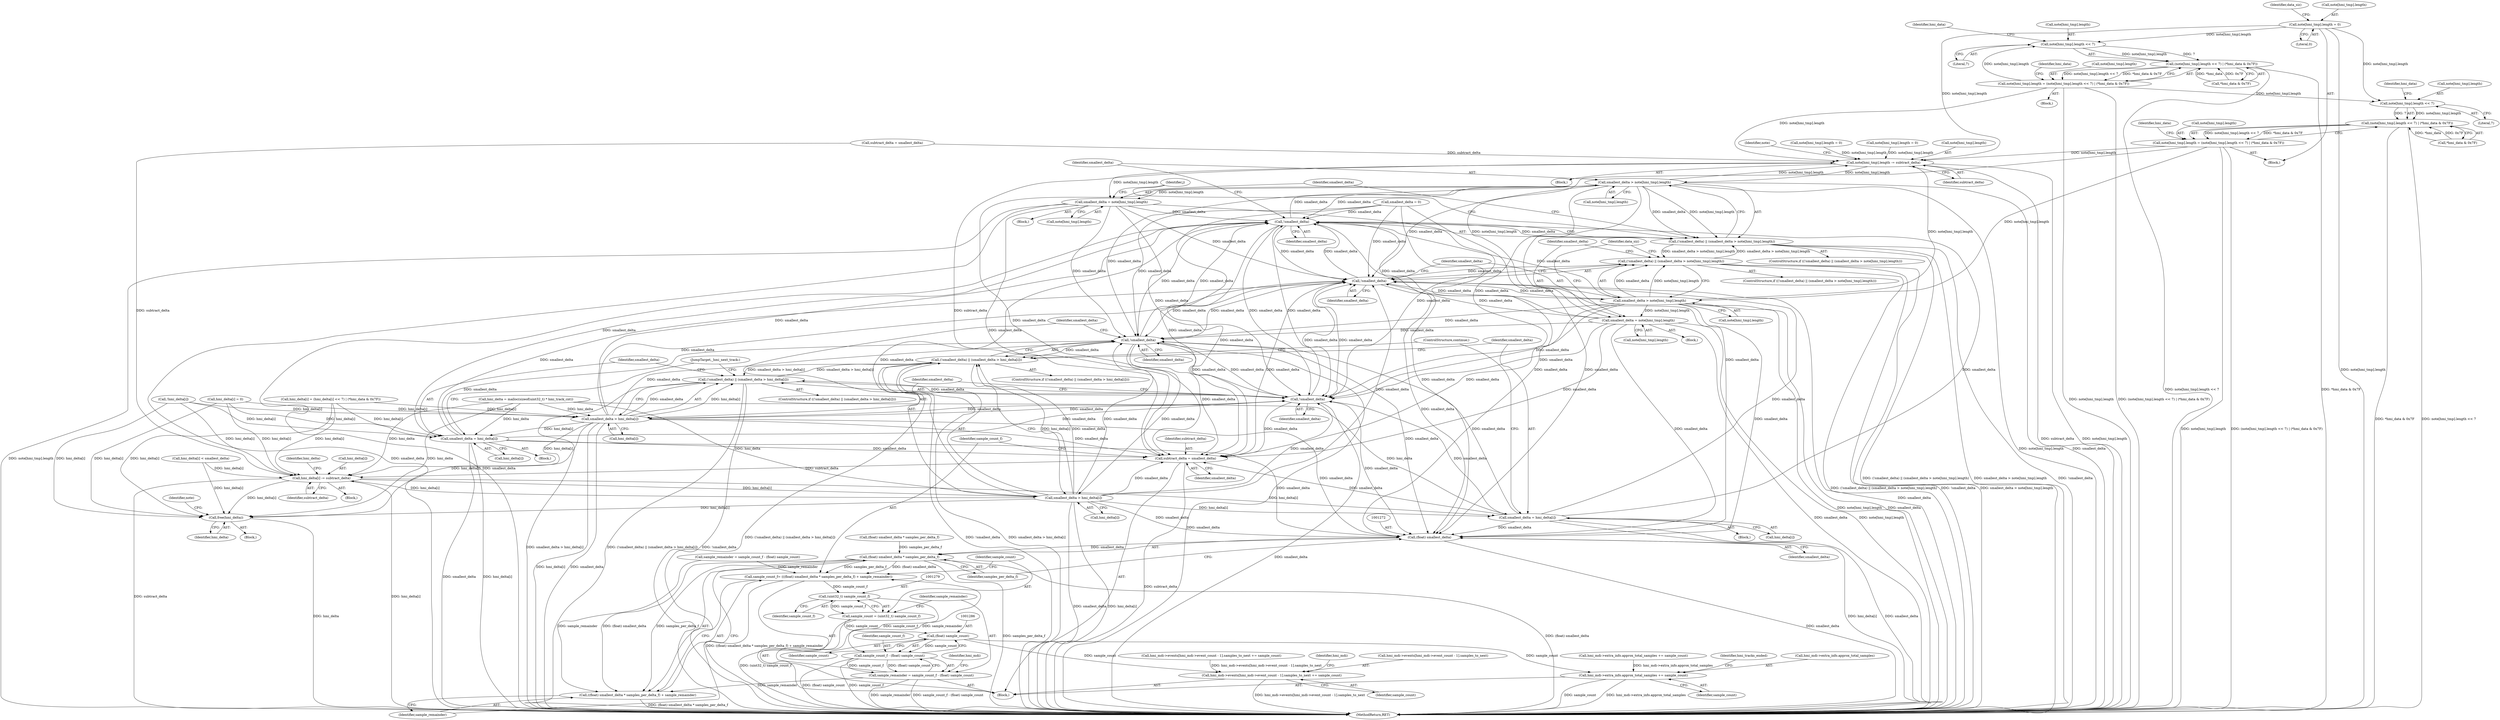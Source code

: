 digraph "0_wildmidi_660b513d99bced8783a4a5984ac2f742c74ebbdd@array" {
"1001028" [label="(Call,note[hmi_tmp].length = 0)"];
"1000668" [label="(Call,note[hmi_tmp].length -= subtract_delta)"];
"1000686" [label="(Call,smallest_delta > note[hmi_tmp].length)"];
"1000684" [label="(Call,!smallest_delta)"];
"1000683" [label="(Call,(!smallest_delta) || (smallest_delta > note[hmi_tmp].length))"];
"1001124" [label="(Call,(!smallest_delta) || (smallest_delta > note[hmi_tmp].length))"];
"1000729" [label="(Call,!smallest_delta)"];
"1000728" [label="(Call,(!smallest_delta) || (smallest_delta > hmi_delta[i]))"];
"1001244" [label="(Call,(!smallest_delta) || (smallest_delta > hmi_delta[i]))"];
"1000731" [label="(Call,smallest_delta > hmi_delta[i])"];
"1000717" [label="(Call,hmi_delta[i] -= subtract_delta)"];
"1000737" [label="(Call,smallest_delta = hmi_delta[i])"];
"1001125" [label="(Call,!smallest_delta)"];
"1001127" [label="(Call,smallest_delta > note[hmi_tmp].length)"];
"1001135" [label="(Call,smallest_delta = note[hmi_tmp].length)"];
"1001245" [label="(Call,!smallest_delta)"];
"1001247" [label="(Call,smallest_delta > hmi_delta[i])"];
"1001253" [label="(Call,smallest_delta = hmi_delta[i])"];
"1001264" [label="(Call,subtract_delta = smallest_delta)"];
"1001271" [label="(Call,(float) smallest_delta)"];
"1001270" [label="(Call,(float) smallest_delta * samples_per_delta_f)"];
"1001267" [label="(Call,sample_count_f= (((float) smallest_delta * samples_per_delta_f) + sample_remainder))"];
"1001278" [label="(Call,(uint32_t) sample_count_f)"];
"1001276" [label="(Call,sample_count = (uint32_t) sample_count_f)"];
"1001285" [label="(Call,(float) sample_count)"];
"1001283" [label="(Call,sample_count_f - (float) sample_count)"];
"1001281" [label="(Call,sample_remainder = sample_count_f - (float) sample_count)"];
"1001269" [label="(Call,((float) smallest_delta * samples_per_delta_f) + sample_remainder)"];
"1001288" [label="(Call,hmi_mdi->events[hmi_mdi->event_count - 1].samples_to_next += sample_count)"];
"1001301" [label="(Call,hmi_mdi->extra_info.approx_total_samples += sample_count)"];
"1001365" [label="(Call,free(hmi_delta))"];
"1000694" [label="(Call,smallest_delta = note[hmi_tmp].length)"];
"1001056" [label="(Call,note[hmi_tmp].length << 7)"];
"1001055" [label="(Call,(note[hmi_tmp].length << 7) | (*hmi_data & 0x7F))"];
"1001049" [label="(Call,note[hmi_tmp].length = (note[hmi_tmp].length << 7) | (*hmi_data & 0x7F))"];
"1001097" [label="(Call,note[hmi_tmp].length << 7)"];
"1001096" [label="(Call,(note[hmi_tmp].length << 7) | (*hmi_data & 0x7F))"];
"1001090" [label="(Call,note[hmi_tmp].length = (note[hmi_tmp].length << 7) | (*hmi_data & 0x7F))"];
"1001252" [label="(Block,)"];
"1001281" [label="(Call,sample_remainder = sample_count_f - (float) sample_count)"];
"1000739" [label="(Call,hmi_delta[i])"];
"1000730" [label="(Identifier,smallest_delta)"];
"1000668" [label="(Call,note[hmi_tmp].length -= subtract_delta)"];
"1001134" [label="(Block,)"];
"1001304" [label="(Identifier,hmi_mdi)"];
"1001068" [label="(Identifier,hmi_data)"];
"1001180" [label="(Call,hmi_delta[i] = (hmi_delta[i] << 7) | (*hmi_data & 0x7F))"];
"1001300" [label="(Identifier,sample_count)"];
"1000667" [label="(Block,)"];
"1000736" [label="(Block,)"];
"1001274" [label="(Identifier,samples_per_delta_f)"];
"1001056" [label="(Call,note[hmi_tmp].length << 7)"];
"1000625" [label="(Block,)"];
"1000687" [label="(Identifier,smallest_delta)"];
"1001098" [label="(Call,note[hmi_tmp].length)"];
"1001109" [label="(Identifier,hmi_data)"];
"1001246" [label="(Identifier,smallest_delta)"];
"1001292" [label="(Identifier,hmi_mdi)"];
"1001243" [label="(ControlStructure,if ((!smallest_delta) || (smallest_delta > hmi_delta[i])))"];
"1000614" [label="(Call,hmi_mdi->extra_info.approx_total_samples += sample_count)"];
"1001090" [label="(Call,note[hmi_tmp].length = (note[hmi_tmp].length << 7) | (*hmi_data & 0x7F))"];
"1000525" [label="(Call,hmi_delta[i] < smallest_delta)"];
"1001127" [label="(Call,smallest_delta > note[hmi_tmp].length)"];
"1001037" [label="(Identifier,data_siz)"];
"1001247" [label="(Call,smallest_delta > hmi_delta[i])"];
"1000718" [label="(Call,hmi_delta[i])"];
"1001050" [label="(Call,note[hmi_tmp].length)"];
"1001254" [label="(Identifier,smallest_delta)"];
"1001044" [label="(Block,)"];
"1001275" [label="(Identifier,sample_remainder)"];
"1001288" [label="(Call,hmi_mdi->events[hmi_mdi->event_count - 1].samples_to_next += sample_count)"];
"1001103" [label="(Literal,7)"];
"1000733" [label="(Call,hmi_delta[i])"];
"1001289" [label="(Call,hmi_mdi->events[hmi_mdi->event_count - 1].samples_to_next)"];
"1000731" [label="(Call,smallest_delta > hmi_delta[i])"];
"1001034" [label="(Literal,0)"];
"1001028" [label="(Call,note[hmi_tmp].length = 0)"];
"1000732" [label="(Identifier,smallest_delta)"];
"1001267" [label="(Call,sample_count_f= (((float) smallest_delta * samples_per_delta_f) + sample_remainder))"];
"1000682" [label="(ControlStructure,if ((!smallest_delta) || (smallest_delta > note[hmi_tmp].length)))"];
"1000717" [label="(Call,hmi_delta[i] -= subtract_delta)"];
"1001239" [label="(Call,!hmi_delta[i])"];
"1000737" [label="(Call,smallest_delta = hmi_delta[i])"];
"1001168" [label="(Identifier,data_siz)"];
"1001282" [label="(Identifier,sample_remainder)"];
"1001104" [label="(Call,*hmi_data & 0x7F)"];
"1001287" [label="(Identifier,sample_count)"];
"1001284" [label="(Identifier,sample_count_f)"];
"1001280" [label="(Identifier,sample_count_f)"];
"1000104" [label="(Block,)"];
"1001124" [label="(Call,(!smallest_delta) || (smallest_delta > note[hmi_tmp].length))"];
"1001283" [label="(Call,sample_count_f - (float) sample_count)"];
"1001264" [label="(Call,subtract_delta = smallest_delta)"];
"1000696" [label="(Call,note[hmi_tmp].length)"];
"1000729" [label="(Call,!smallest_delta)"];
"1001381" [label="(MethodReturn,RET)"];
"1001301" [label="(Call,hmi_mdi->extra_info.approx_total_samples += sample_count)"];
"1000983" [label="(Block,)"];
"1000695" [label="(Identifier,smallest_delta)"];
"1001055" [label="(Call,(note[hmi_tmp].length << 7) | (*hmi_data & 0x7F))"];
"1001065" [label="(Identifier,hmi_data)"];
"1001268" [label="(Identifier,sample_count_f)"];
"1000601" [label="(Call,hmi_mdi->events[hmi_mdi->event_count - 1].samples_to_next += sample_count)"];
"1000694" [label="(Call,smallest_delta = note[hmi_tmp].length)"];
"1000688" [label="(Call,note[hmi_tmp].length)"];
"1000693" [label="(Block,)"];
"1001248" [label="(Identifier,smallest_delta)"];
"1001368" [label="(Identifier,note)"];
"1000678" [label="(Identifier,note)"];
"1000932" [label="(Call,note[hmi_tmp].length = 0)"];
"1000738" [label="(Identifier,smallest_delta)"];
"1000721" [label="(Identifier,subtract_delta)"];
"1000577" [label="(Call,subtract_delta = smallest_delta)"];
"1001128" [label="(Identifier,smallest_delta)"];
"1001137" [label="(Call,note[hmi_tmp].length)"];
"1001253" [label="(Call,smallest_delta = hmi_delta[i])"];
"1001266" [label="(Identifier,smallest_delta)"];
"1001126" [label="(Identifier,smallest_delta)"];
"1000583" [label="(Call,(float) smallest_delta * samples_per_delta_f)"];
"1001135" [label="(Call,smallest_delta = note[hmi_tmp].length)"];
"1000727" [label="(ControlStructure,if ((!smallest_delta) || (smallest_delta > hmi_delta[i])))"];
"1001062" [label="(Literal,7)"];
"1001029" [label="(Call,note[hmi_tmp].length)"];
"1000563" [label="(Call,note[hmi_tmp].length = 0)"];
"1001123" [label="(ControlStructure,if ((!smallest_delta) || (smallest_delta > note[hmi_tmp].length)))"];
"1001063" [label="(Call,*hmi_data & 0x7F)"];
"1001277" [label="(Identifier,sample_count)"];
"1001245" [label="(Call,!smallest_delta)"];
"1001366" [label="(Identifier,hmi_delta)"];
"1001106" [label="(Identifier,hmi_data)"];
"1000674" [label="(Identifier,subtract_delta)"];
"1001270" [label="(Call,(float) smallest_delta * samples_per_delta_f)"];
"1000752" [label="(Call,hmi_delta[i] = 0)"];
"1000716" [label="(Block,)"];
"1000286" [label="(Call,hmi_delta = malloc(sizeof(uint32_t) * hmi_track_cnt))"];
"1001365" [label="(Call,free(hmi_delta))"];
"1001249" [label="(Call,hmi_delta[i])"];
"1000623" [label="(Identifier,hmi_tracks_ended)"];
"1000728" [label="(Call,(!smallest_delta) || (smallest_delta > hmi_delta[i]))"];
"1000683" [label="(Call,(!smallest_delta) || (smallest_delta > note[hmi_tmp].length))"];
"1001285" [label="(Call,(float) sample_count)"];
"1001265" [label="(Identifier,subtract_delta)"];
"1001302" [label="(Call,hmi_mdi->extra_info.approx_total_samples)"];
"1001276" [label="(Call,sample_count = (uint32_t) sample_count_f)"];
"1001271" [label="(Call,(float) smallest_delta)"];
"1001278" [label="(Call,(uint32_t) sample_count_f)"];
"1001091" [label="(Call,note[hmi_tmp].length)"];
"1001125" [label="(Call,!smallest_delta)"];
"1001258" [label="(JumpTarget,_hmi_next_track:)"];
"1001096" [label="(Call,(note[hmi_tmp].length << 7) | (*hmi_data & 0x7F))"];
"1000686" [label="(Call,smallest_delta > note[hmi_tmp].length)"];
"1001097" [label="(Call,note[hmi_tmp].length << 7)"];
"1001049" [label="(Call,note[hmi_tmp].length = (note[hmi_tmp].length << 7) | (*hmi_data & 0x7F))"];
"1001307" [label="(Identifier,sample_count)"];
"1000685" [label="(Identifier,smallest_delta)"];
"1000684" [label="(Call,!smallest_delta)"];
"1000594" [label="(Call,sample_remainder = sample_count_f - (float) sample_count)"];
"1001273" [label="(Identifier,smallest_delta)"];
"1001129" [label="(Call,note[hmi_tmp].length)"];
"1000669" [label="(Call,note[hmi_tmp].length)"];
"1000724" [label="(Identifier,hmi_delta)"];
"1001136" [label="(Identifier,smallest_delta)"];
"1001057" [label="(Call,note[hmi_tmp].length)"];
"1000742" [label="(ControlStructure,continue;)"];
"1000626" [label="(Call,smallest_delta = 0)"];
"1001255" [label="(Call,hmi_delta[i])"];
"1001269" [label="(Call,((float) smallest_delta * samples_per_delta_f) + sample_remainder)"];
"1001244" [label="(Call,(!smallest_delta) || (smallest_delta > hmi_delta[i]))"];
"1000652" [label="(Identifier,j)"];
"1001028" -> "1000983"  [label="AST: "];
"1001028" -> "1001034"  [label="CFG: "];
"1001029" -> "1001028"  [label="AST: "];
"1001034" -> "1001028"  [label="AST: "];
"1001037" -> "1001028"  [label="CFG: "];
"1001028" -> "1001381"  [label="DDG: note[hmi_tmp].length"];
"1001028" -> "1000668"  [label="DDG: note[hmi_tmp].length"];
"1001028" -> "1001056"  [label="DDG: note[hmi_tmp].length"];
"1001028" -> "1001097"  [label="DDG: note[hmi_tmp].length"];
"1000668" -> "1000667"  [label="AST: "];
"1000668" -> "1000674"  [label="CFG: "];
"1000669" -> "1000668"  [label="AST: "];
"1000674" -> "1000668"  [label="AST: "];
"1000678" -> "1000668"  [label="CFG: "];
"1000668" -> "1001381"  [label="DDG: subtract_delta"];
"1000668" -> "1001381"  [label="DDG: note[hmi_tmp].length"];
"1001264" -> "1000668"  [label="DDG: subtract_delta"];
"1000577" -> "1000668"  [label="DDG: subtract_delta"];
"1001127" -> "1000668"  [label="DDG: note[hmi_tmp].length"];
"1001049" -> "1000668"  [label="DDG: note[hmi_tmp].length"];
"1001090" -> "1000668"  [label="DDG: note[hmi_tmp].length"];
"1000932" -> "1000668"  [label="DDG: note[hmi_tmp].length"];
"1000563" -> "1000668"  [label="DDG: note[hmi_tmp].length"];
"1000686" -> "1000668"  [label="DDG: note[hmi_tmp].length"];
"1000668" -> "1000686"  [label="DDG: note[hmi_tmp].length"];
"1000668" -> "1000694"  [label="DDG: note[hmi_tmp].length"];
"1000686" -> "1000683"  [label="AST: "];
"1000686" -> "1000688"  [label="CFG: "];
"1000687" -> "1000686"  [label="AST: "];
"1000688" -> "1000686"  [label="AST: "];
"1000683" -> "1000686"  [label="CFG: "];
"1000686" -> "1001381"  [label="DDG: smallest_delta"];
"1000686" -> "1001381"  [label="DDG: note[hmi_tmp].length"];
"1000686" -> "1000684"  [label="DDG: smallest_delta"];
"1000686" -> "1000683"  [label="DDG: smallest_delta"];
"1000686" -> "1000683"  [label="DDG: note[hmi_tmp].length"];
"1000684" -> "1000686"  [label="DDG: smallest_delta"];
"1000686" -> "1000694"  [label="DDG: note[hmi_tmp].length"];
"1000686" -> "1000729"  [label="DDG: smallest_delta"];
"1000686" -> "1001125"  [label="DDG: smallest_delta"];
"1000686" -> "1001245"  [label="DDG: smallest_delta"];
"1000686" -> "1001264"  [label="DDG: smallest_delta"];
"1000686" -> "1001271"  [label="DDG: smallest_delta"];
"1000684" -> "1000683"  [label="AST: "];
"1000684" -> "1000685"  [label="CFG: "];
"1000685" -> "1000684"  [label="AST: "];
"1000687" -> "1000684"  [label="CFG: "];
"1000683" -> "1000684"  [label="CFG: "];
"1000684" -> "1001381"  [label="DDG: smallest_delta"];
"1000684" -> "1000683"  [label="DDG: smallest_delta"];
"1001127" -> "1000684"  [label="DDG: smallest_delta"];
"1000626" -> "1000684"  [label="DDG: smallest_delta"];
"1001253" -> "1000684"  [label="DDG: smallest_delta"];
"1001245" -> "1000684"  [label="DDG: smallest_delta"];
"1001125" -> "1000684"  [label="DDG: smallest_delta"];
"1001135" -> "1000684"  [label="DDG: smallest_delta"];
"1001247" -> "1000684"  [label="DDG: smallest_delta"];
"1000731" -> "1000684"  [label="DDG: smallest_delta"];
"1000729" -> "1000684"  [label="DDG: smallest_delta"];
"1000694" -> "1000684"  [label="DDG: smallest_delta"];
"1000737" -> "1000684"  [label="DDG: smallest_delta"];
"1000684" -> "1000729"  [label="DDG: smallest_delta"];
"1000684" -> "1001125"  [label="DDG: smallest_delta"];
"1000684" -> "1001245"  [label="DDG: smallest_delta"];
"1000684" -> "1001264"  [label="DDG: smallest_delta"];
"1000684" -> "1001271"  [label="DDG: smallest_delta"];
"1000683" -> "1000682"  [label="AST: "];
"1000695" -> "1000683"  [label="CFG: "];
"1000652" -> "1000683"  [label="CFG: "];
"1000683" -> "1001381"  [label="DDG: !smallest_delta"];
"1000683" -> "1001381"  [label="DDG: (!smallest_delta) || (smallest_delta > note[hmi_tmp].length)"];
"1000683" -> "1001381"  [label="DDG: smallest_delta > note[hmi_tmp].length"];
"1001124" -> "1000683"  [label="DDG: smallest_delta > note[hmi_tmp].length"];
"1000683" -> "1001124"  [label="DDG: smallest_delta > note[hmi_tmp].length"];
"1001124" -> "1001123"  [label="AST: "];
"1001124" -> "1001125"  [label="CFG: "];
"1001124" -> "1001127"  [label="CFG: "];
"1001125" -> "1001124"  [label="AST: "];
"1001127" -> "1001124"  [label="AST: "];
"1001136" -> "1001124"  [label="CFG: "];
"1001168" -> "1001124"  [label="CFG: "];
"1001124" -> "1001381"  [label="DDG: smallest_delta > note[hmi_tmp].length"];
"1001124" -> "1001381"  [label="DDG: (!smallest_delta) || (smallest_delta > note[hmi_tmp].length)"];
"1001124" -> "1001381"  [label="DDG: !smallest_delta"];
"1001125" -> "1001124"  [label="DDG: smallest_delta"];
"1001127" -> "1001124"  [label="DDG: smallest_delta"];
"1001127" -> "1001124"  [label="DDG: note[hmi_tmp].length"];
"1000729" -> "1000728"  [label="AST: "];
"1000729" -> "1000730"  [label="CFG: "];
"1000730" -> "1000729"  [label="AST: "];
"1000732" -> "1000729"  [label="CFG: "];
"1000728" -> "1000729"  [label="CFG: "];
"1000729" -> "1001381"  [label="DDG: smallest_delta"];
"1000729" -> "1000728"  [label="DDG: smallest_delta"];
"1001127" -> "1000729"  [label="DDG: smallest_delta"];
"1000626" -> "1000729"  [label="DDG: smallest_delta"];
"1001253" -> "1000729"  [label="DDG: smallest_delta"];
"1001245" -> "1000729"  [label="DDG: smallest_delta"];
"1001125" -> "1000729"  [label="DDG: smallest_delta"];
"1001135" -> "1000729"  [label="DDG: smallest_delta"];
"1001247" -> "1000729"  [label="DDG: smallest_delta"];
"1000731" -> "1000729"  [label="DDG: smallest_delta"];
"1000694" -> "1000729"  [label="DDG: smallest_delta"];
"1000737" -> "1000729"  [label="DDG: smallest_delta"];
"1000729" -> "1000731"  [label="DDG: smallest_delta"];
"1000729" -> "1001125"  [label="DDG: smallest_delta"];
"1000729" -> "1001245"  [label="DDG: smallest_delta"];
"1000729" -> "1001264"  [label="DDG: smallest_delta"];
"1000729" -> "1001271"  [label="DDG: smallest_delta"];
"1000728" -> "1000727"  [label="AST: "];
"1000728" -> "1000731"  [label="CFG: "];
"1000731" -> "1000728"  [label="AST: "];
"1000738" -> "1000728"  [label="CFG: "];
"1000742" -> "1000728"  [label="CFG: "];
"1000728" -> "1001381"  [label="DDG: !smallest_delta"];
"1000728" -> "1001381"  [label="DDG: smallest_delta > hmi_delta[i]"];
"1000728" -> "1001381"  [label="DDG: (!smallest_delta) || (smallest_delta > hmi_delta[i])"];
"1001244" -> "1000728"  [label="DDG: smallest_delta > hmi_delta[i]"];
"1000731" -> "1000728"  [label="DDG: smallest_delta"];
"1000731" -> "1000728"  [label="DDG: hmi_delta[i]"];
"1000728" -> "1001244"  [label="DDG: smallest_delta > hmi_delta[i]"];
"1001244" -> "1001243"  [label="AST: "];
"1001244" -> "1001245"  [label="CFG: "];
"1001244" -> "1001247"  [label="CFG: "];
"1001245" -> "1001244"  [label="AST: "];
"1001247" -> "1001244"  [label="AST: "];
"1001254" -> "1001244"  [label="CFG: "];
"1001258" -> "1001244"  [label="CFG: "];
"1001244" -> "1001381"  [label="DDG: smallest_delta > hmi_delta[i]"];
"1001244" -> "1001381"  [label="DDG: (!smallest_delta) || (smallest_delta > hmi_delta[i])"];
"1001244" -> "1001381"  [label="DDG: !smallest_delta"];
"1001245" -> "1001244"  [label="DDG: smallest_delta"];
"1001247" -> "1001244"  [label="DDG: smallest_delta"];
"1001247" -> "1001244"  [label="DDG: hmi_delta[i]"];
"1000731" -> "1000733"  [label="CFG: "];
"1000732" -> "1000731"  [label="AST: "];
"1000733" -> "1000731"  [label="AST: "];
"1000731" -> "1001381"  [label="DDG: smallest_delta"];
"1000731" -> "1001381"  [label="DDG: hmi_delta[i]"];
"1000731" -> "1000717"  [label="DDG: hmi_delta[i]"];
"1000286" -> "1000731"  [label="DDG: hmi_delta"];
"1000717" -> "1000731"  [label="DDG: hmi_delta[i]"];
"1000731" -> "1000737"  [label="DDG: hmi_delta[i]"];
"1000731" -> "1001125"  [label="DDG: smallest_delta"];
"1000731" -> "1001245"  [label="DDG: smallest_delta"];
"1000731" -> "1001264"  [label="DDG: smallest_delta"];
"1000731" -> "1001271"  [label="DDG: smallest_delta"];
"1000731" -> "1001365"  [label="DDG: hmi_delta[i]"];
"1000717" -> "1000716"  [label="AST: "];
"1000717" -> "1000721"  [label="CFG: "];
"1000718" -> "1000717"  [label="AST: "];
"1000721" -> "1000717"  [label="AST: "];
"1000724" -> "1000717"  [label="CFG: "];
"1000717" -> "1001381"  [label="DDG: subtract_delta"];
"1000717" -> "1001381"  [label="DDG: hmi_delta[i]"];
"1001264" -> "1000717"  [label="DDG: subtract_delta"];
"1000577" -> "1000717"  [label="DDG: subtract_delta"];
"1000286" -> "1000717"  [label="DDG: hmi_delta"];
"1001180" -> "1000717"  [label="DDG: hmi_delta[i]"];
"1000752" -> "1000717"  [label="DDG: hmi_delta[i]"];
"1000525" -> "1000717"  [label="DDG: hmi_delta[i]"];
"1001247" -> "1000717"  [label="DDG: hmi_delta[i]"];
"1001239" -> "1000717"  [label="DDG: hmi_delta[i]"];
"1000717" -> "1000737"  [label="DDG: hmi_delta[i]"];
"1000717" -> "1001365"  [label="DDG: hmi_delta[i]"];
"1000737" -> "1000736"  [label="AST: "];
"1000737" -> "1000739"  [label="CFG: "];
"1000738" -> "1000737"  [label="AST: "];
"1000739" -> "1000737"  [label="AST: "];
"1000742" -> "1000737"  [label="CFG: "];
"1000737" -> "1001381"  [label="DDG: hmi_delta[i]"];
"1000737" -> "1001381"  [label="DDG: smallest_delta"];
"1000286" -> "1000737"  [label="DDG: hmi_delta"];
"1000737" -> "1001125"  [label="DDG: smallest_delta"];
"1000737" -> "1001245"  [label="DDG: smallest_delta"];
"1000737" -> "1001264"  [label="DDG: smallest_delta"];
"1000737" -> "1001271"  [label="DDG: smallest_delta"];
"1001125" -> "1001126"  [label="CFG: "];
"1001126" -> "1001125"  [label="AST: "];
"1001128" -> "1001125"  [label="CFG: "];
"1001125" -> "1001381"  [label="DDG: smallest_delta"];
"1001127" -> "1001125"  [label="DDG: smallest_delta"];
"1000626" -> "1001125"  [label="DDG: smallest_delta"];
"1001253" -> "1001125"  [label="DDG: smallest_delta"];
"1001245" -> "1001125"  [label="DDG: smallest_delta"];
"1001135" -> "1001125"  [label="DDG: smallest_delta"];
"1001247" -> "1001125"  [label="DDG: smallest_delta"];
"1000694" -> "1001125"  [label="DDG: smallest_delta"];
"1001125" -> "1001127"  [label="DDG: smallest_delta"];
"1001125" -> "1001245"  [label="DDG: smallest_delta"];
"1001125" -> "1001264"  [label="DDG: smallest_delta"];
"1001125" -> "1001271"  [label="DDG: smallest_delta"];
"1001127" -> "1001129"  [label="CFG: "];
"1001128" -> "1001127"  [label="AST: "];
"1001129" -> "1001127"  [label="AST: "];
"1001127" -> "1001381"  [label="DDG: note[hmi_tmp].length"];
"1001127" -> "1001381"  [label="DDG: smallest_delta"];
"1001090" -> "1001127"  [label="DDG: note[hmi_tmp].length"];
"1001127" -> "1001135"  [label="DDG: note[hmi_tmp].length"];
"1001127" -> "1001245"  [label="DDG: smallest_delta"];
"1001127" -> "1001264"  [label="DDG: smallest_delta"];
"1001127" -> "1001271"  [label="DDG: smallest_delta"];
"1001135" -> "1001134"  [label="AST: "];
"1001135" -> "1001137"  [label="CFG: "];
"1001136" -> "1001135"  [label="AST: "];
"1001137" -> "1001135"  [label="AST: "];
"1001168" -> "1001135"  [label="CFG: "];
"1001135" -> "1001381"  [label="DDG: note[hmi_tmp].length"];
"1001135" -> "1001381"  [label="DDG: smallest_delta"];
"1001090" -> "1001135"  [label="DDG: note[hmi_tmp].length"];
"1001135" -> "1001245"  [label="DDG: smallest_delta"];
"1001135" -> "1001264"  [label="DDG: smallest_delta"];
"1001135" -> "1001271"  [label="DDG: smallest_delta"];
"1001245" -> "1001246"  [label="CFG: "];
"1001246" -> "1001245"  [label="AST: "];
"1001248" -> "1001245"  [label="CFG: "];
"1001245" -> "1001381"  [label="DDG: smallest_delta"];
"1000626" -> "1001245"  [label="DDG: smallest_delta"];
"1001253" -> "1001245"  [label="DDG: smallest_delta"];
"1001247" -> "1001245"  [label="DDG: smallest_delta"];
"1000694" -> "1001245"  [label="DDG: smallest_delta"];
"1001245" -> "1001247"  [label="DDG: smallest_delta"];
"1001245" -> "1001264"  [label="DDG: smallest_delta"];
"1001245" -> "1001271"  [label="DDG: smallest_delta"];
"1001247" -> "1001249"  [label="CFG: "];
"1001248" -> "1001247"  [label="AST: "];
"1001249" -> "1001247"  [label="AST: "];
"1001247" -> "1001381"  [label="DDG: hmi_delta[i]"];
"1001247" -> "1001381"  [label="DDG: smallest_delta"];
"1000286" -> "1001247"  [label="DDG: hmi_delta"];
"1001180" -> "1001247"  [label="DDG: hmi_delta[i]"];
"1000752" -> "1001247"  [label="DDG: hmi_delta[i]"];
"1001239" -> "1001247"  [label="DDG: hmi_delta[i]"];
"1001247" -> "1001253"  [label="DDG: hmi_delta[i]"];
"1001247" -> "1001264"  [label="DDG: smallest_delta"];
"1001247" -> "1001271"  [label="DDG: smallest_delta"];
"1001247" -> "1001365"  [label="DDG: hmi_delta[i]"];
"1001253" -> "1001252"  [label="AST: "];
"1001253" -> "1001255"  [label="CFG: "];
"1001254" -> "1001253"  [label="AST: "];
"1001255" -> "1001253"  [label="AST: "];
"1001258" -> "1001253"  [label="CFG: "];
"1001253" -> "1001381"  [label="DDG: smallest_delta"];
"1001253" -> "1001381"  [label="DDG: hmi_delta[i]"];
"1000286" -> "1001253"  [label="DDG: hmi_delta"];
"1001180" -> "1001253"  [label="DDG: hmi_delta[i]"];
"1000752" -> "1001253"  [label="DDG: hmi_delta[i]"];
"1001239" -> "1001253"  [label="DDG: hmi_delta[i]"];
"1001253" -> "1001264"  [label="DDG: smallest_delta"];
"1001253" -> "1001271"  [label="DDG: smallest_delta"];
"1001264" -> "1000625"  [label="AST: "];
"1001264" -> "1001266"  [label="CFG: "];
"1001265" -> "1001264"  [label="AST: "];
"1001266" -> "1001264"  [label="AST: "];
"1001268" -> "1001264"  [label="CFG: "];
"1001264" -> "1001381"  [label="DDG: subtract_delta"];
"1000626" -> "1001264"  [label="DDG: smallest_delta"];
"1000694" -> "1001264"  [label="DDG: smallest_delta"];
"1001271" -> "1001270"  [label="AST: "];
"1001271" -> "1001273"  [label="CFG: "];
"1001272" -> "1001271"  [label="AST: "];
"1001273" -> "1001271"  [label="AST: "];
"1001274" -> "1001271"  [label="CFG: "];
"1001271" -> "1001381"  [label="DDG: smallest_delta"];
"1001271" -> "1001270"  [label="DDG: smallest_delta"];
"1000626" -> "1001271"  [label="DDG: smallest_delta"];
"1000694" -> "1001271"  [label="DDG: smallest_delta"];
"1001270" -> "1001269"  [label="AST: "];
"1001270" -> "1001274"  [label="CFG: "];
"1001274" -> "1001270"  [label="AST: "];
"1001275" -> "1001270"  [label="CFG: "];
"1001270" -> "1001381"  [label="DDG: (float) smallest_delta"];
"1001270" -> "1001381"  [label="DDG: samples_per_delta_f"];
"1001270" -> "1001267"  [label="DDG: (float) smallest_delta"];
"1001270" -> "1001267"  [label="DDG: samples_per_delta_f"];
"1001270" -> "1001269"  [label="DDG: (float) smallest_delta"];
"1001270" -> "1001269"  [label="DDG: samples_per_delta_f"];
"1000583" -> "1001270"  [label="DDG: samples_per_delta_f"];
"1001267" -> "1000625"  [label="AST: "];
"1001267" -> "1001269"  [label="CFG: "];
"1001268" -> "1001267"  [label="AST: "];
"1001269" -> "1001267"  [label="AST: "];
"1001277" -> "1001267"  [label="CFG: "];
"1001267" -> "1001381"  [label="DDG: ((float) smallest_delta * samples_per_delta_f) + sample_remainder"];
"1000594" -> "1001267"  [label="DDG: sample_remainder"];
"1001281" -> "1001267"  [label="DDG: sample_remainder"];
"1001267" -> "1001278"  [label="DDG: sample_count_f"];
"1001278" -> "1001276"  [label="AST: "];
"1001278" -> "1001280"  [label="CFG: "];
"1001279" -> "1001278"  [label="AST: "];
"1001280" -> "1001278"  [label="AST: "];
"1001276" -> "1001278"  [label="CFG: "];
"1001278" -> "1001276"  [label="DDG: sample_count_f"];
"1001278" -> "1001283"  [label="DDG: sample_count_f"];
"1001276" -> "1000625"  [label="AST: "];
"1001277" -> "1001276"  [label="AST: "];
"1001282" -> "1001276"  [label="CFG: "];
"1001276" -> "1001381"  [label="DDG: (uint32_t) sample_count_f"];
"1001276" -> "1001285"  [label="DDG: sample_count"];
"1001285" -> "1001283"  [label="AST: "];
"1001285" -> "1001287"  [label="CFG: "];
"1001286" -> "1001285"  [label="AST: "];
"1001287" -> "1001285"  [label="AST: "];
"1001283" -> "1001285"  [label="CFG: "];
"1001285" -> "1001283"  [label="DDG: sample_count"];
"1001285" -> "1001288"  [label="DDG: sample_count"];
"1001285" -> "1001301"  [label="DDG: sample_count"];
"1001283" -> "1001281"  [label="AST: "];
"1001284" -> "1001283"  [label="AST: "];
"1001281" -> "1001283"  [label="CFG: "];
"1001283" -> "1001381"  [label="DDG: (float) sample_count"];
"1001283" -> "1001381"  [label="DDG: sample_count_f"];
"1001283" -> "1001281"  [label="DDG: sample_count_f"];
"1001283" -> "1001281"  [label="DDG: (float) sample_count"];
"1001281" -> "1000625"  [label="AST: "];
"1001282" -> "1001281"  [label="AST: "];
"1001292" -> "1001281"  [label="CFG: "];
"1001281" -> "1001381"  [label="DDG: sample_count_f - (float) sample_count"];
"1001281" -> "1001381"  [label="DDG: sample_remainder"];
"1001281" -> "1001269"  [label="DDG: sample_remainder"];
"1001269" -> "1001275"  [label="CFG: "];
"1001275" -> "1001269"  [label="AST: "];
"1001269" -> "1001381"  [label="DDG: (float) smallest_delta * samples_per_delta_f"];
"1000594" -> "1001269"  [label="DDG: sample_remainder"];
"1001288" -> "1000625"  [label="AST: "];
"1001288" -> "1001300"  [label="CFG: "];
"1001289" -> "1001288"  [label="AST: "];
"1001300" -> "1001288"  [label="AST: "];
"1001304" -> "1001288"  [label="CFG: "];
"1001288" -> "1001381"  [label="DDG: hmi_mdi->events[hmi_mdi->event_count - 1].samples_to_next"];
"1000601" -> "1001288"  [label="DDG: hmi_mdi->events[hmi_mdi->event_count - 1].samples_to_next"];
"1001301" -> "1000625"  [label="AST: "];
"1001301" -> "1001307"  [label="CFG: "];
"1001302" -> "1001301"  [label="AST: "];
"1001307" -> "1001301"  [label="AST: "];
"1000623" -> "1001301"  [label="CFG: "];
"1001301" -> "1001381"  [label="DDG: hmi_mdi->extra_info.approx_total_samples"];
"1001301" -> "1001381"  [label="DDG: sample_count"];
"1000614" -> "1001301"  [label="DDG: hmi_mdi->extra_info.approx_total_samples"];
"1001365" -> "1000104"  [label="AST: "];
"1001365" -> "1001366"  [label="CFG: "];
"1001366" -> "1001365"  [label="AST: "];
"1001368" -> "1001365"  [label="CFG: "];
"1001365" -> "1001381"  [label="DDG: hmi_delta"];
"1000286" -> "1001365"  [label="DDG: hmi_delta"];
"1001180" -> "1001365"  [label="DDG: hmi_delta[i]"];
"1000752" -> "1001365"  [label="DDG: hmi_delta[i]"];
"1000525" -> "1001365"  [label="DDG: hmi_delta[i]"];
"1001239" -> "1001365"  [label="DDG: hmi_delta[i]"];
"1000694" -> "1000693"  [label="AST: "];
"1000694" -> "1000696"  [label="CFG: "];
"1000695" -> "1000694"  [label="AST: "];
"1000696" -> "1000694"  [label="AST: "];
"1000652" -> "1000694"  [label="CFG: "];
"1000694" -> "1001381"  [label="DDG: smallest_delta"];
"1000694" -> "1001381"  [label="DDG: note[hmi_tmp].length"];
"1001056" -> "1001055"  [label="AST: "];
"1001056" -> "1001062"  [label="CFG: "];
"1001057" -> "1001056"  [label="AST: "];
"1001062" -> "1001056"  [label="AST: "];
"1001065" -> "1001056"  [label="CFG: "];
"1001056" -> "1001055"  [label="DDG: note[hmi_tmp].length"];
"1001056" -> "1001055"  [label="DDG: 7"];
"1001049" -> "1001056"  [label="DDG: note[hmi_tmp].length"];
"1001055" -> "1001049"  [label="AST: "];
"1001055" -> "1001063"  [label="CFG: "];
"1001063" -> "1001055"  [label="AST: "];
"1001049" -> "1001055"  [label="CFG: "];
"1001055" -> "1001381"  [label="DDG: note[hmi_tmp].length << 7"];
"1001055" -> "1001381"  [label="DDG: *hmi_data & 0x7F"];
"1001055" -> "1001049"  [label="DDG: note[hmi_tmp].length << 7"];
"1001055" -> "1001049"  [label="DDG: *hmi_data & 0x7F"];
"1001063" -> "1001055"  [label="DDG: *hmi_data"];
"1001063" -> "1001055"  [label="DDG: 0x7F"];
"1001049" -> "1001044"  [label="AST: "];
"1001050" -> "1001049"  [label="AST: "];
"1001068" -> "1001049"  [label="CFG: "];
"1001049" -> "1001381"  [label="DDG: (note[hmi_tmp].length << 7) | (*hmi_data & 0x7F)"];
"1001049" -> "1001381"  [label="DDG: note[hmi_tmp].length"];
"1001049" -> "1001097"  [label="DDG: note[hmi_tmp].length"];
"1001097" -> "1001096"  [label="AST: "];
"1001097" -> "1001103"  [label="CFG: "];
"1001098" -> "1001097"  [label="AST: "];
"1001103" -> "1001097"  [label="AST: "];
"1001106" -> "1001097"  [label="CFG: "];
"1001097" -> "1001096"  [label="DDG: note[hmi_tmp].length"];
"1001097" -> "1001096"  [label="DDG: 7"];
"1001096" -> "1001090"  [label="AST: "];
"1001096" -> "1001104"  [label="CFG: "];
"1001104" -> "1001096"  [label="AST: "];
"1001090" -> "1001096"  [label="CFG: "];
"1001096" -> "1001381"  [label="DDG: note[hmi_tmp].length << 7"];
"1001096" -> "1001381"  [label="DDG: *hmi_data & 0x7F"];
"1001096" -> "1001090"  [label="DDG: note[hmi_tmp].length << 7"];
"1001096" -> "1001090"  [label="DDG: *hmi_data & 0x7F"];
"1001104" -> "1001096"  [label="DDG: *hmi_data"];
"1001104" -> "1001096"  [label="DDG: 0x7F"];
"1001090" -> "1000983"  [label="AST: "];
"1001091" -> "1001090"  [label="AST: "];
"1001109" -> "1001090"  [label="CFG: "];
"1001090" -> "1001381"  [label="DDG: note[hmi_tmp].length"];
"1001090" -> "1001381"  [label="DDG: (note[hmi_tmp].length << 7) | (*hmi_data & 0x7F)"];
}
